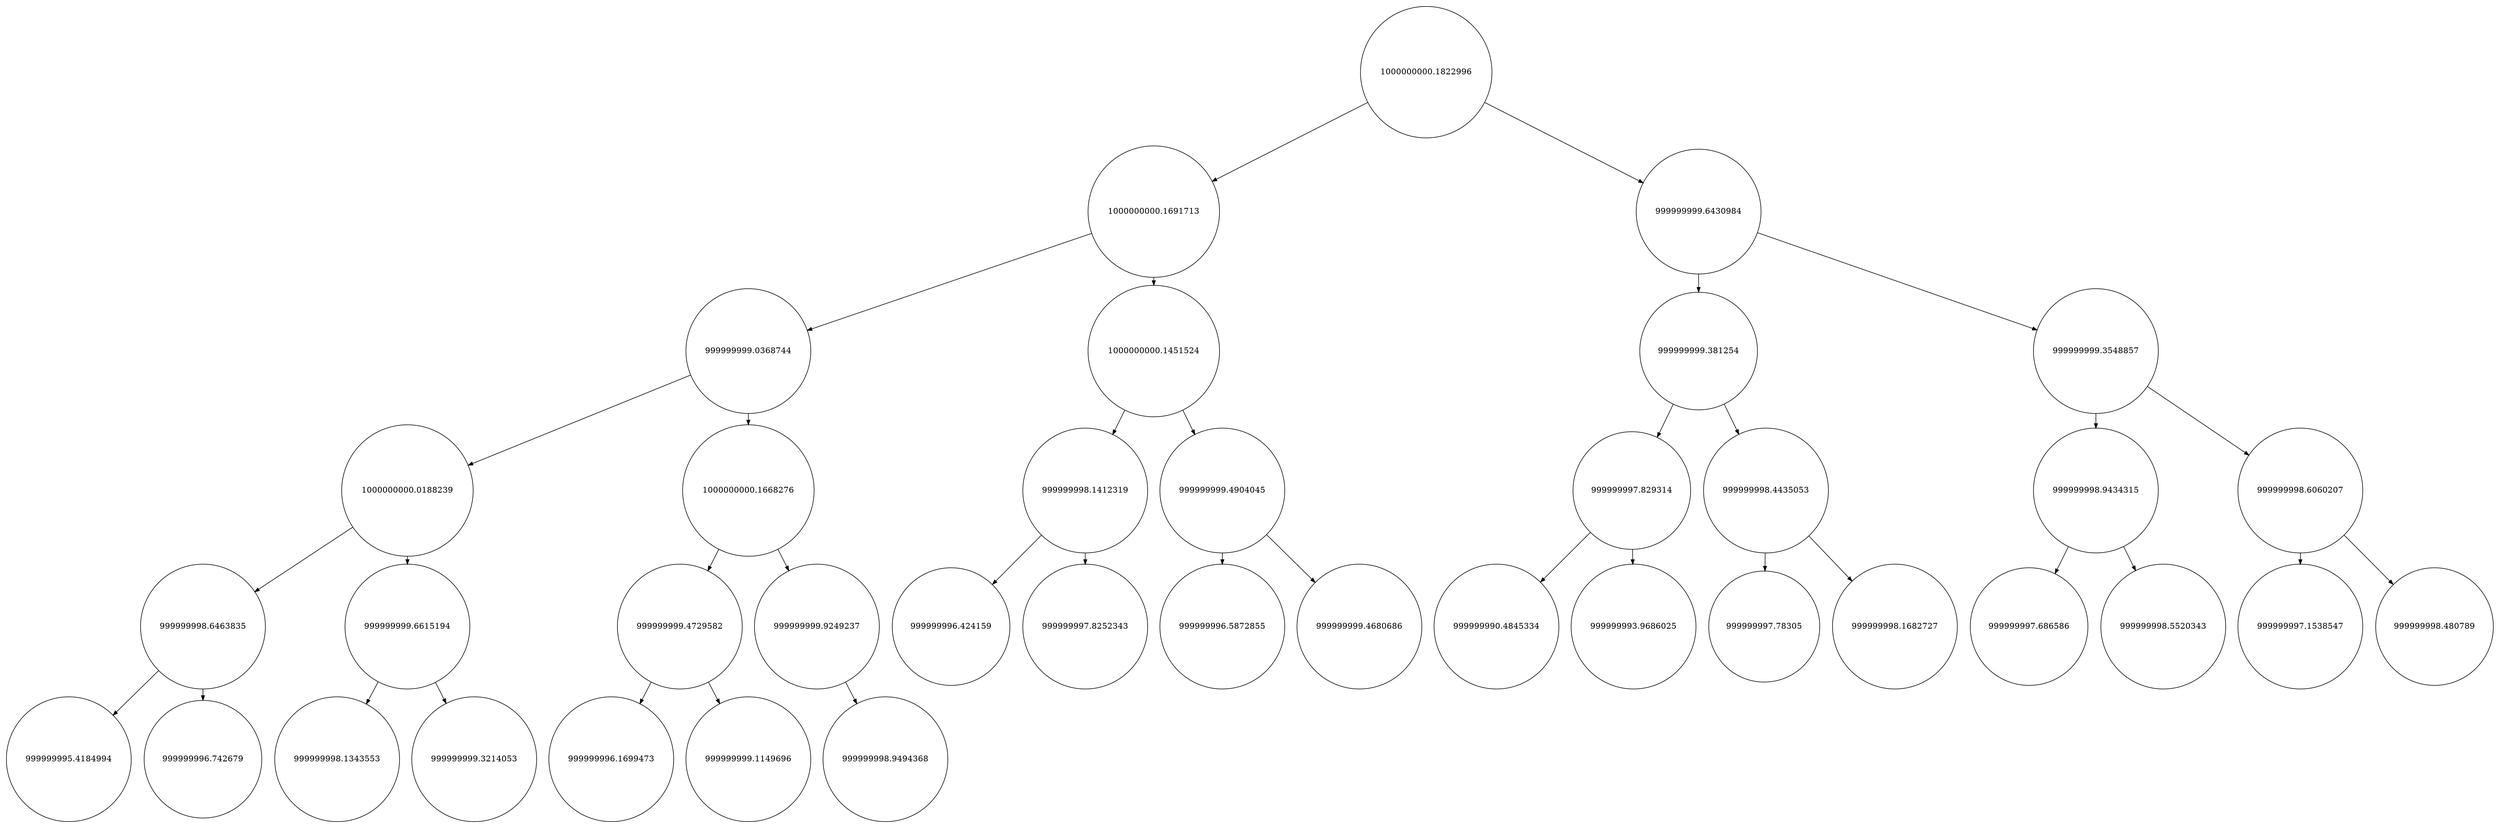 
    digraph G {
    nodesep=0.3;
    ranksep=0.2;
    margin=0.1;
    node [shape=circle];
    edge [arrowsize=0.8];
    1 -> 2[side=left];
1 -> 3;
2 -> 4[side=left];
2 -> 5;
3 -> 6[side=left];
3 -> 7;
4 -> 8[side=left];
4 -> 9;
5 -> 10[side=left];
5 -> 11;
6 -> 12[side=left];
6 -> 13;
7 -> 14[side=left];
7 -> 15;
8 -> 16[side=left];
8 -> 17;
9 -> 18[side=left];
9 -> 19;
10 -> 20[side=left];
10 -> 21;
11 -> 22[side=left];
11 -> 23;
12 -> 24[side=left];
12 -> 25;
13 -> 26[side=left];
13 -> 27;
14 -> 28[side=left];
14 -> 29;
15 -> 30[side=left];
15 -> 31;
16 -> 32[side=left];
16 -> 33;
17 -> 34[side=left];
17 -> 35;
18 -> 36[side=left];
18 -> 37;
19 -> 38[side=left];
1[label="1000000000.1822996"]
2[label="1000000000.1691713"]
3[label="999999999.6430984"]
4[label="999999999.0368744"]
5[label="1000000000.1451524"]
6[label="999999999.381254"]
7[label="999999999.3548857"]
8[label="1000000000.0188239"]
9[label="1000000000.1668276"]
10[label="999999998.1412319"]
11[label="999999999.4904045"]
12[label="999999997.829314"]
13[label="999999998.4435053"]
14[label="999999998.9434315"]
15[label="999999998.6060207"]
16[label="999999998.6463835"]
17[label="999999999.6615194"]
18[label="999999999.4729582"]
19[label="999999999.9249237"]
20[label="999999996.424159"]
21[label="999999997.8252343"]
22[label="999999996.5872855"]
23[label="999999999.4680686"]
24[label="999999990.4845334"]
25[label="999999993.9686025"]
26[label="999999997.78305"]
27[label="999999998.1682727"]
28[label="999999997.686586"]
29[label="999999998.5520343"]
30[label="999999997.1538547"]
31[label="999999998.480789"]
32[label="999999995.4184994"]
33[label="999999996.742679"]
34[label="999999998.1343553"]
35[label="999999999.3214053"]
36[label="999999996.1699473"]
37[label="999999999.1149696"]
38[label="999999998.9494368"]}